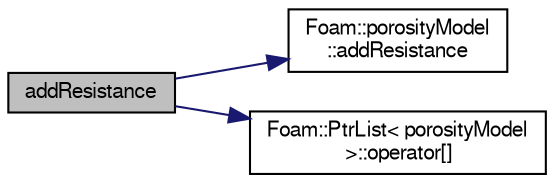 digraph "addResistance"
{
  bgcolor="transparent";
  edge [fontname="FreeSans",fontsize="10",labelfontname="FreeSans",labelfontsize="10"];
  node [fontname="FreeSans",fontsize="10",shape=record];
  rankdir="LR";
  Node316 [label="addResistance",height=0.2,width=0.4,color="black", fillcolor="grey75", style="filled", fontcolor="black"];
  Node316 -> Node317 [color="midnightblue",fontsize="10",style="solid",fontname="FreeSans"];
  Node317 [label="Foam::porosityModel\l::addResistance",height=0.2,width=0.4,color="black",URL="$a21918.html#a01cf1659692351619346abd42c36b055",tooltip="Add resistance. "];
  Node316 -> Node318 [color="midnightblue",fontsize="10",style="solid",fontname="FreeSans"];
  Node318 [label="Foam::PtrList\< porosityModel\l \>::operator[]",height=0.2,width=0.4,color="black",URL="$a25914.html#a92eab3a97cd59afdf63a26b0a90642a9",tooltip="Return element const reference. "];
}
